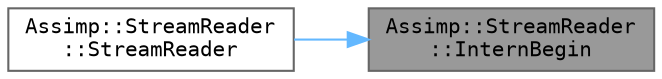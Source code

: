 digraph "Assimp::StreamReader::InternBegin"
{
 // LATEX_PDF_SIZE
  bgcolor="transparent";
  edge [fontname=Terminal,fontsize=10,labelfontname=Helvetica,labelfontsize=10];
  node [fontname=Terminal,fontsize=10,shape=box,height=0.2,width=0.4];
  rankdir="RL";
  Node1 [label="Assimp::StreamReader\l::InternBegin",height=0.2,width=0.4,color="gray40", fillcolor="grey60", style="filled", fontcolor="black",tooltip=" "];
  Node1 -> Node2 [dir="back",color="steelblue1",style="solid"];
  Node2 [label="Assimp::StreamReader\l::StreamReader",height=0.2,width=0.4,color="grey40", fillcolor="white", style="filled",URL="$class_assimp_1_1_stream_reader.html#a20168ab7cd5cc12d10aff14411a40397",tooltip=" "];
}
